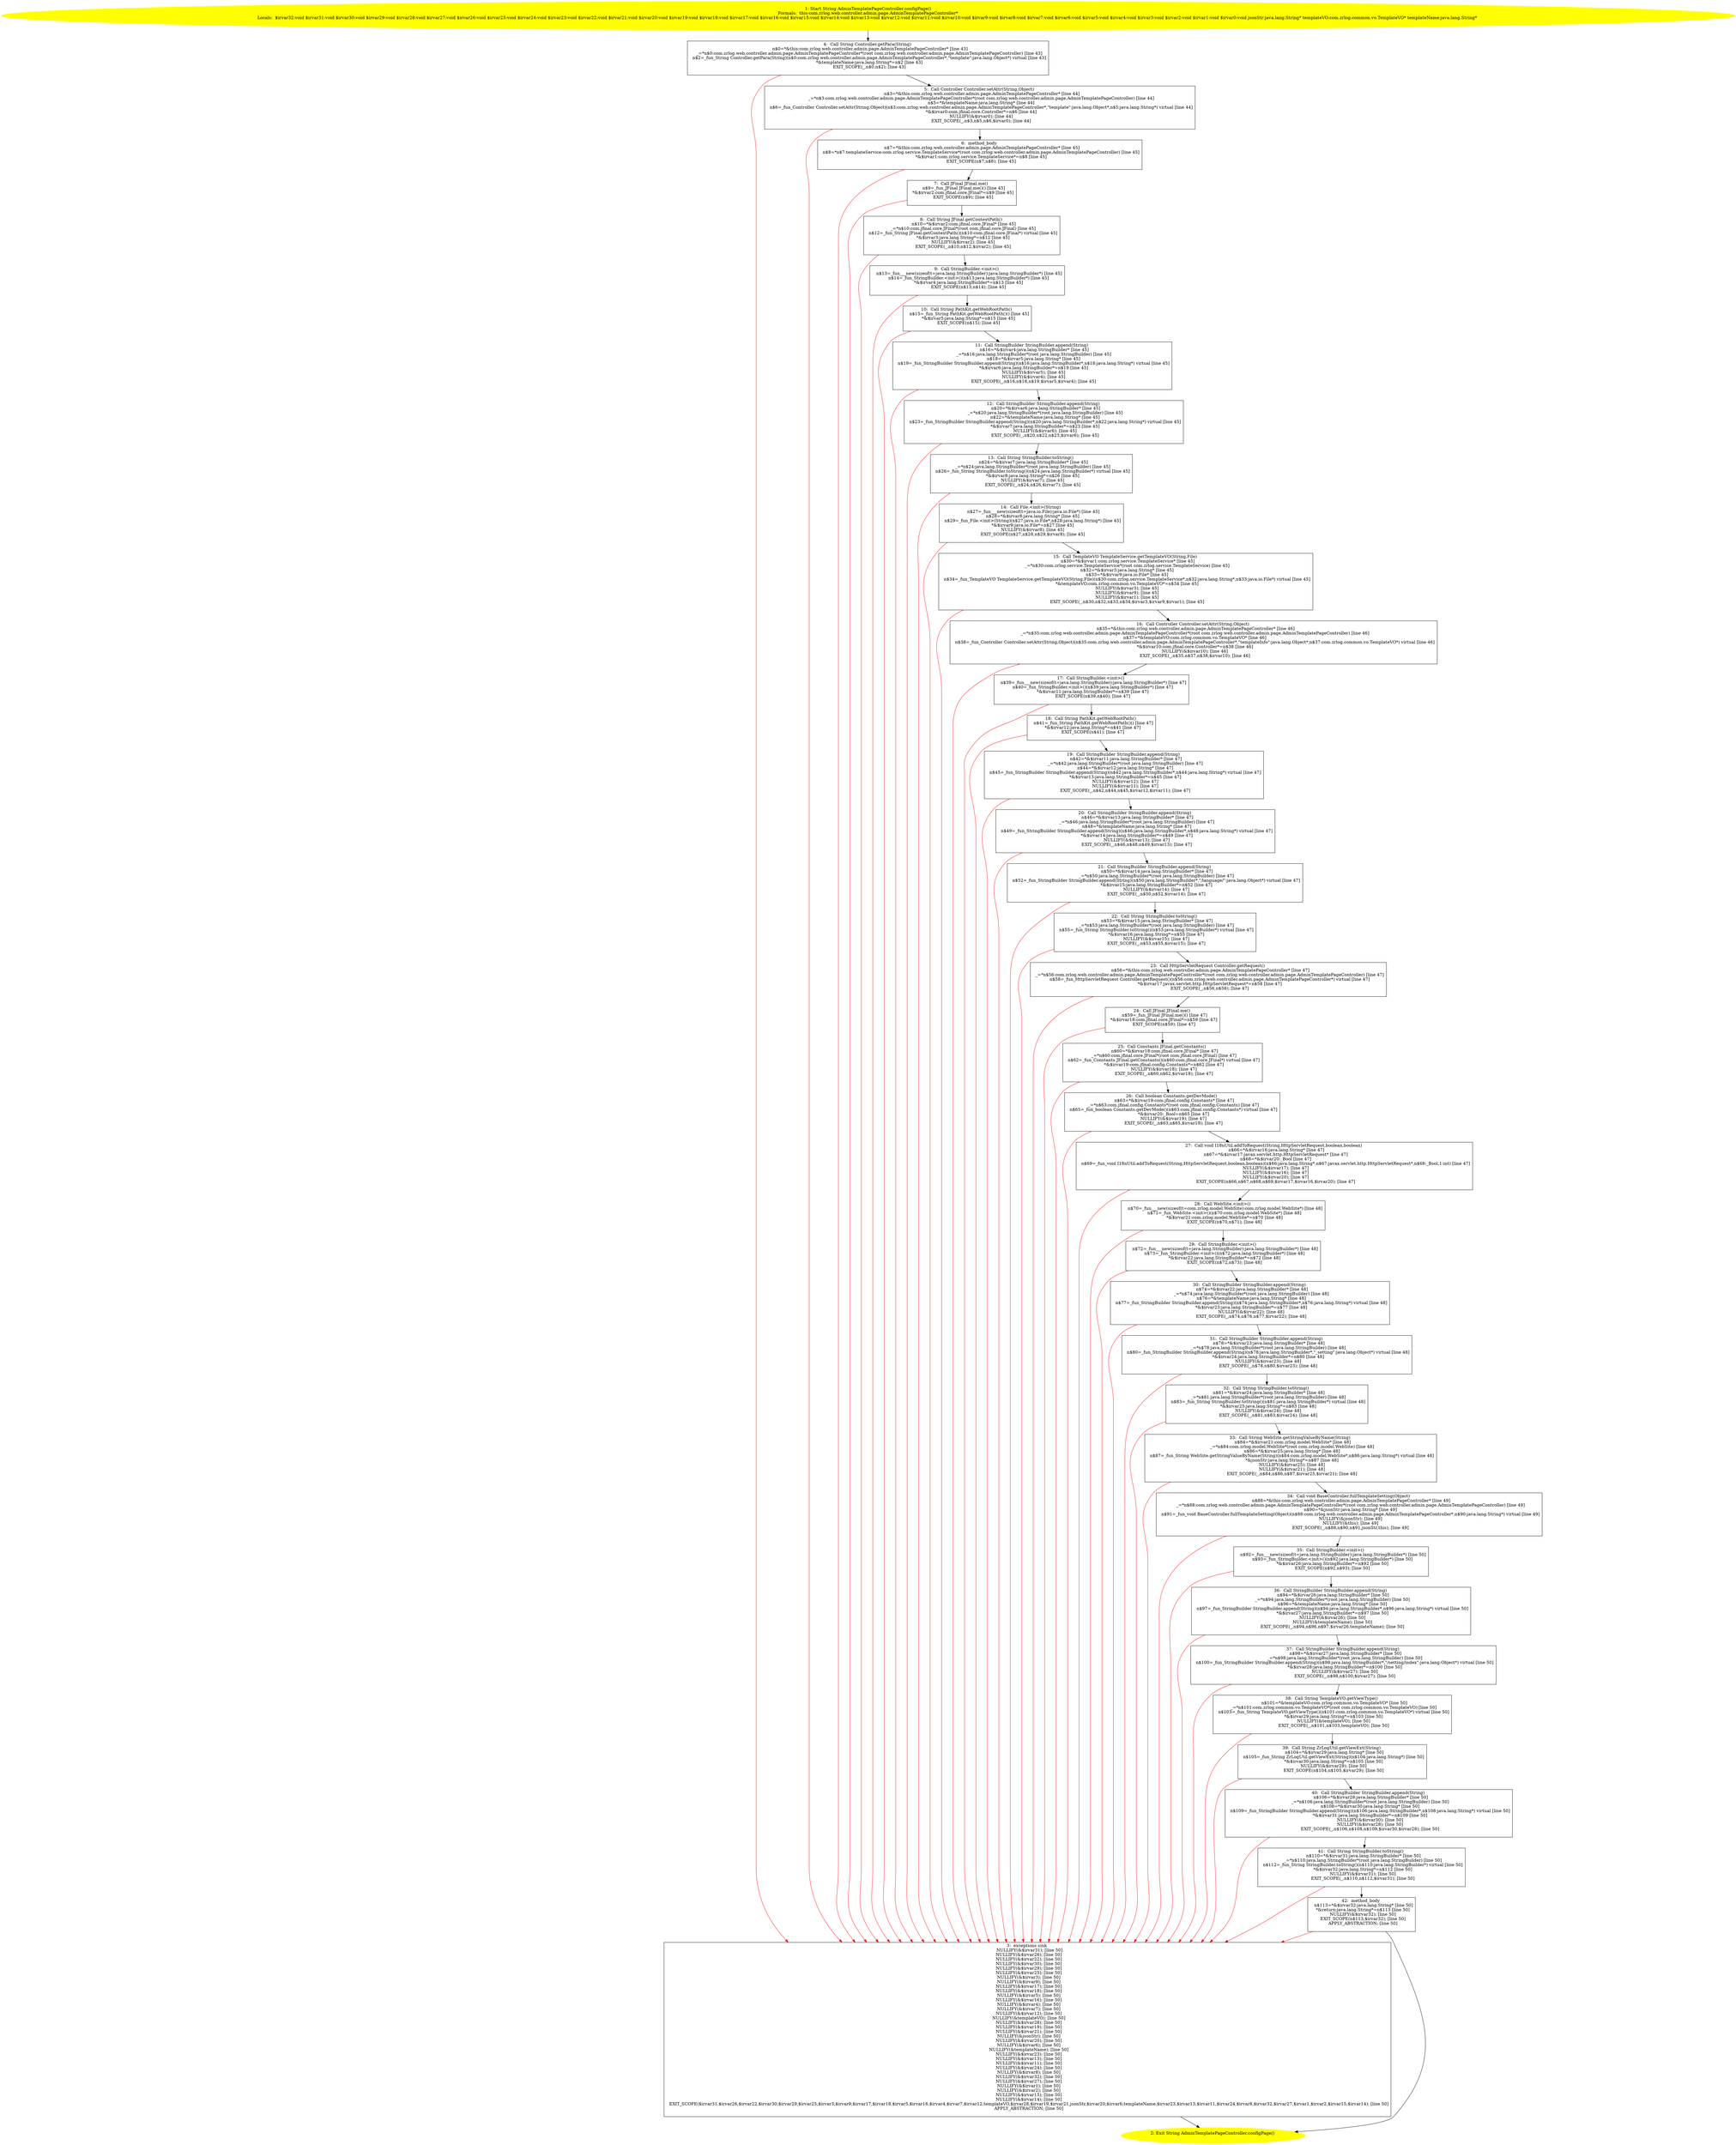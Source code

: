/* @generated */
digraph cfg {
"com.zrlog.web.controller.admin.page.AdminTemplatePageController.configPage():java.lang.String.2957a9aad2cc66a1eee06aa8bf4364f2_1" [label="1: Start String AdminTemplatePageController.configPage()\nFormals:  this:com.zrlog.web.controller.admin.page.AdminTemplatePageController*\nLocals:  $irvar32:void $irvar31:void $irvar30:void $irvar29:void $irvar28:void $irvar27:void $irvar26:void $irvar25:void $irvar24:void $irvar23:void $irvar22:void $irvar21:void $irvar20:void $irvar19:void $irvar18:void $irvar17:void $irvar16:void $irvar15:void $irvar14:void $irvar13:void $irvar12:void $irvar11:void $irvar10:void $irvar9:void $irvar8:void $irvar7:void $irvar6:void $irvar5:void $irvar4:void $irvar3:void $irvar2:void $irvar1:void $irvar0:void jsonStr:java.lang.String* templateVO:com.zrlog.common.vo.TemplateVO* templateName:java.lang.String* \n  " color=yellow style=filled]
	

	 "com.zrlog.web.controller.admin.page.AdminTemplatePageController.configPage():java.lang.String.2957a9aad2cc66a1eee06aa8bf4364f2_1" -> "com.zrlog.web.controller.admin.page.AdminTemplatePageController.configPage():java.lang.String.2957a9aad2cc66a1eee06aa8bf4364f2_4" ;
"com.zrlog.web.controller.admin.page.AdminTemplatePageController.configPage():java.lang.String.2957a9aad2cc66a1eee06aa8bf4364f2_2" [label="2: Exit String AdminTemplatePageController.configPage() \n  " color=yellow style=filled]
	

"com.zrlog.web.controller.admin.page.AdminTemplatePageController.configPage():java.lang.String.2957a9aad2cc66a1eee06aa8bf4364f2_3" [label="3:  exceptions sink \n   NULLIFY(&$irvar31); [line 50]\n  NULLIFY(&$irvar26); [line 50]\n  NULLIFY(&$irvar22); [line 50]\n  NULLIFY(&$irvar30); [line 50]\n  NULLIFY(&$irvar29); [line 50]\n  NULLIFY(&$irvar25); [line 50]\n  NULLIFY(&$irvar3); [line 50]\n  NULLIFY(&$irvar9); [line 50]\n  NULLIFY(&$irvar17); [line 50]\n  NULLIFY(&$irvar18); [line 50]\n  NULLIFY(&$irvar5); [line 50]\n  NULLIFY(&$irvar16); [line 50]\n  NULLIFY(&$irvar4); [line 50]\n  NULLIFY(&$irvar7); [line 50]\n  NULLIFY(&$irvar12); [line 50]\n  NULLIFY(&templateVO); [line 50]\n  NULLIFY(&$irvar28); [line 50]\n  NULLIFY(&$irvar19); [line 50]\n  NULLIFY(&$irvar21); [line 50]\n  NULLIFY(&jsonStr); [line 50]\n  NULLIFY(&$irvar20); [line 50]\n  NULLIFY(&$irvar6); [line 50]\n  NULLIFY(&templateName); [line 50]\n  NULLIFY(&$irvar23); [line 50]\n  NULLIFY(&$irvar13); [line 50]\n  NULLIFY(&$irvar11); [line 50]\n  NULLIFY(&$irvar24); [line 50]\n  NULLIFY(&$irvar8); [line 50]\n  NULLIFY(&$irvar32); [line 50]\n  NULLIFY(&$irvar27); [line 50]\n  NULLIFY(&$irvar1); [line 50]\n  NULLIFY(&$irvar2); [line 50]\n  NULLIFY(&$irvar15); [line 50]\n  NULLIFY(&$irvar14); [line 50]\n  EXIT_SCOPE($irvar31,$irvar26,$irvar22,$irvar30,$irvar29,$irvar25,$irvar3,$irvar9,$irvar17,$irvar18,$irvar5,$irvar16,$irvar4,$irvar7,$irvar12,templateVO,$irvar28,$irvar19,$irvar21,jsonStr,$irvar20,$irvar6,templateName,$irvar23,$irvar13,$irvar11,$irvar24,$irvar8,$irvar32,$irvar27,$irvar1,$irvar2,$irvar15,$irvar14); [line 50]\n  APPLY_ABSTRACTION; [line 50]\n " shape="box"]
	

	 "com.zrlog.web.controller.admin.page.AdminTemplatePageController.configPage():java.lang.String.2957a9aad2cc66a1eee06aa8bf4364f2_3" -> "com.zrlog.web.controller.admin.page.AdminTemplatePageController.configPage():java.lang.String.2957a9aad2cc66a1eee06aa8bf4364f2_2" ;
"com.zrlog.web.controller.admin.page.AdminTemplatePageController.configPage():java.lang.String.2957a9aad2cc66a1eee06aa8bf4364f2_4" [label="4:  Call String Controller.getPara(String) \n   n$0=*&this:com.zrlog.web.controller.admin.page.AdminTemplatePageController* [line 43]\n  _=*n$0:com.zrlog.web.controller.admin.page.AdminTemplatePageController*(root com.zrlog.web.controller.admin.page.AdminTemplatePageController) [line 43]\n  n$2=_fun_String Controller.getPara(String)(n$0:com.zrlog.web.controller.admin.page.AdminTemplatePageController*,\"template\":java.lang.Object*) virtual [line 43]\n  *&templateName:java.lang.String*=n$2 [line 43]\n  EXIT_SCOPE(_,n$0,n$2); [line 43]\n " shape="box"]
	

	 "com.zrlog.web.controller.admin.page.AdminTemplatePageController.configPage():java.lang.String.2957a9aad2cc66a1eee06aa8bf4364f2_4" -> "com.zrlog.web.controller.admin.page.AdminTemplatePageController.configPage():java.lang.String.2957a9aad2cc66a1eee06aa8bf4364f2_5" ;
	 "com.zrlog.web.controller.admin.page.AdminTemplatePageController.configPage():java.lang.String.2957a9aad2cc66a1eee06aa8bf4364f2_4" -> "com.zrlog.web.controller.admin.page.AdminTemplatePageController.configPage():java.lang.String.2957a9aad2cc66a1eee06aa8bf4364f2_3" [color="red" ];
"com.zrlog.web.controller.admin.page.AdminTemplatePageController.configPage():java.lang.String.2957a9aad2cc66a1eee06aa8bf4364f2_5" [label="5:  Call Controller Controller.setAttr(String,Object) \n   n$3=*&this:com.zrlog.web.controller.admin.page.AdminTemplatePageController* [line 44]\n  _=*n$3:com.zrlog.web.controller.admin.page.AdminTemplatePageController*(root com.zrlog.web.controller.admin.page.AdminTemplatePageController) [line 44]\n  n$5=*&templateName:java.lang.String* [line 44]\n  n$6=_fun_Controller Controller.setAttr(String,Object)(n$3:com.zrlog.web.controller.admin.page.AdminTemplatePageController*,\"template\":java.lang.Object*,n$5:java.lang.String*) virtual [line 44]\n  *&$irvar0:com.jfinal.core.Controller*=n$6 [line 44]\n  NULLIFY(&$irvar0); [line 44]\n  EXIT_SCOPE(_,n$3,n$5,n$6,$irvar0); [line 44]\n " shape="box"]
	

	 "com.zrlog.web.controller.admin.page.AdminTemplatePageController.configPage():java.lang.String.2957a9aad2cc66a1eee06aa8bf4364f2_5" -> "com.zrlog.web.controller.admin.page.AdminTemplatePageController.configPage():java.lang.String.2957a9aad2cc66a1eee06aa8bf4364f2_6" ;
	 "com.zrlog.web.controller.admin.page.AdminTemplatePageController.configPage():java.lang.String.2957a9aad2cc66a1eee06aa8bf4364f2_5" -> "com.zrlog.web.controller.admin.page.AdminTemplatePageController.configPage():java.lang.String.2957a9aad2cc66a1eee06aa8bf4364f2_3" [color="red" ];
"com.zrlog.web.controller.admin.page.AdminTemplatePageController.configPage():java.lang.String.2957a9aad2cc66a1eee06aa8bf4364f2_6" [label="6:  method_body \n   n$7=*&this:com.zrlog.web.controller.admin.page.AdminTemplatePageController* [line 45]\n  n$8=*n$7.templateService:com.zrlog.service.TemplateService*(root com.zrlog.web.controller.admin.page.AdminTemplatePageController) [line 45]\n  *&$irvar1:com.zrlog.service.TemplateService*=n$8 [line 45]\n  EXIT_SCOPE(n$7,n$8); [line 45]\n " shape="box"]
	

	 "com.zrlog.web.controller.admin.page.AdminTemplatePageController.configPage():java.lang.String.2957a9aad2cc66a1eee06aa8bf4364f2_6" -> "com.zrlog.web.controller.admin.page.AdminTemplatePageController.configPage():java.lang.String.2957a9aad2cc66a1eee06aa8bf4364f2_7" ;
	 "com.zrlog.web.controller.admin.page.AdminTemplatePageController.configPage():java.lang.String.2957a9aad2cc66a1eee06aa8bf4364f2_6" -> "com.zrlog.web.controller.admin.page.AdminTemplatePageController.configPage():java.lang.String.2957a9aad2cc66a1eee06aa8bf4364f2_3" [color="red" ];
"com.zrlog.web.controller.admin.page.AdminTemplatePageController.configPage():java.lang.String.2957a9aad2cc66a1eee06aa8bf4364f2_7" [label="7:  Call JFinal JFinal.me() \n   n$9=_fun_JFinal JFinal.me()() [line 45]\n  *&$irvar2:com.jfinal.core.JFinal*=n$9 [line 45]\n  EXIT_SCOPE(n$9); [line 45]\n " shape="box"]
	

	 "com.zrlog.web.controller.admin.page.AdminTemplatePageController.configPage():java.lang.String.2957a9aad2cc66a1eee06aa8bf4364f2_7" -> "com.zrlog.web.controller.admin.page.AdminTemplatePageController.configPage():java.lang.String.2957a9aad2cc66a1eee06aa8bf4364f2_8" ;
	 "com.zrlog.web.controller.admin.page.AdminTemplatePageController.configPage():java.lang.String.2957a9aad2cc66a1eee06aa8bf4364f2_7" -> "com.zrlog.web.controller.admin.page.AdminTemplatePageController.configPage():java.lang.String.2957a9aad2cc66a1eee06aa8bf4364f2_3" [color="red" ];
"com.zrlog.web.controller.admin.page.AdminTemplatePageController.configPage():java.lang.String.2957a9aad2cc66a1eee06aa8bf4364f2_8" [label="8:  Call String JFinal.getContextPath() \n   n$10=*&$irvar2:com.jfinal.core.JFinal* [line 45]\n  _=*n$10:com.jfinal.core.JFinal*(root com.jfinal.core.JFinal) [line 45]\n  n$12=_fun_String JFinal.getContextPath()(n$10:com.jfinal.core.JFinal*) virtual [line 45]\n  *&$irvar3:java.lang.String*=n$12 [line 45]\n  NULLIFY(&$irvar2); [line 45]\n  EXIT_SCOPE(_,n$10,n$12,$irvar2); [line 45]\n " shape="box"]
	

	 "com.zrlog.web.controller.admin.page.AdminTemplatePageController.configPage():java.lang.String.2957a9aad2cc66a1eee06aa8bf4364f2_8" -> "com.zrlog.web.controller.admin.page.AdminTemplatePageController.configPage():java.lang.String.2957a9aad2cc66a1eee06aa8bf4364f2_9" ;
	 "com.zrlog.web.controller.admin.page.AdminTemplatePageController.configPage():java.lang.String.2957a9aad2cc66a1eee06aa8bf4364f2_8" -> "com.zrlog.web.controller.admin.page.AdminTemplatePageController.configPage():java.lang.String.2957a9aad2cc66a1eee06aa8bf4364f2_3" [color="red" ];
"com.zrlog.web.controller.admin.page.AdminTemplatePageController.configPage():java.lang.String.2957a9aad2cc66a1eee06aa8bf4364f2_9" [label="9:  Call StringBuilder.<init>() \n   n$13=_fun___new(sizeof(t=java.lang.StringBuilder):java.lang.StringBuilder*) [line 45]\n  n$14=_fun_StringBuilder.<init>()(n$13:java.lang.StringBuilder*) [line 45]\n  *&$irvar4:java.lang.StringBuilder*=n$13 [line 45]\n  EXIT_SCOPE(n$13,n$14); [line 45]\n " shape="box"]
	

	 "com.zrlog.web.controller.admin.page.AdminTemplatePageController.configPage():java.lang.String.2957a9aad2cc66a1eee06aa8bf4364f2_9" -> "com.zrlog.web.controller.admin.page.AdminTemplatePageController.configPage():java.lang.String.2957a9aad2cc66a1eee06aa8bf4364f2_10" ;
	 "com.zrlog.web.controller.admin.page.AdminTemplatePageController.configPage():java.lang.String.2957a9aad2cc66a1eee06aa8bf4364f2_9" -> "com.zrlog.web.controller.admin.page.AdminTemplatePageController.configPage():java.lang.String.2957a9aad2cc66a1eee06aa8bf4364f2_3" [color="red" ];
"com.zrlog.web.controller.admin.page.AdminTemplatePageController.configPage():java.lang.String.2957a9aad2cc66a1eee06aa8bf4364f2_10" [label="10:  Call String PathKit.getWebRootPath() \n   n$15=_fun_String PathKit.getWebRootPath()() [line 45]\n  *&$irvar5:java.lang.String*=n$15 [line 45]\n  EXIT_SCOPE(n$15); [line 45]\n " shape="box"]
	

	 "com.zrlog.web.controller.admin.page.AdminTemplatePageController.configPage():java.lang.String.2957a9aad2cc66a1eee06aa8bf4364f2_10" -> "com.zrlog.web.controller.admin.page.AdminTemplatePageController.configPage():java.lang.String.2957a9aad2cc66a1eee06aa8bf4364f2_11" ;
	 "com.zrlog.web.controller.admin.page.AdminTemplatePageController.configPage():java.lang.String.2957a9aad2cc66a1eee06aa8bf4364f2_10" -> "com.zrlog.web.controller.admin.page.AdminTemplatePageController.configPage():java.lang.String.2957a9aad2cc66a1eee06aa8bf4364f2_3" [color="red" ];
"com.zrlog.web.controller.admin.page.AdminTemplatePageController.configPage():java.lang.String.2957a9aad2cc66a1eee06aa8bf4364f2_11" [label="11:  Call StringBuilder StringBuilder.append(String) \n   n$16=*&$irvar4:java.lang.StringBuilder* [line 45]\n  _=*n$16:java.lang.StringBuilder*(root java.lang.StringBuilder) [line 45]\n  n$18=*&$irvar5:java.lang.String* [line 45]\n  n$19=_fun_StringBuilder StringBuilder.append(String)(n$16:java.lang.StringBuilder*,n$18:java.lang.String*) virtual [line 45]\n  *&$irvar6:java.lang.StringBuilder*=n$19 [line 45]\n  NULLIFY(&$irvar5); [line 45]\n  NULLIFY(&$irvar4); [line 45]\n  EXIT_SCOPE(_,n$16,n$18,n$19,$irvar5,$irvar4); [line 45]\n " shape="box"]
	

	 "com.zrlog.web.controller.admin.page.AdminTemplatePageController.configPage():java.lang.String.2957a9aad2cc66a1eee06aa8bf4364f2_11" -> "com.zrlog.web.controller.admin.page.AdminTemplatePageController.configPage():java.lang.String.2957a9aad2cc66a1eee06aa8bf4364f2_12" ;
	 "com.zrlog.web.controller.admin.page.AdminTemplatePageController.configPage():java.lang.String.2957a9aad2cc66a1eee06aa8bf4364f2_11" -> "com.zrlog.web.controller.admin.page.AdminTemplatePageController.configPage():java.lang.String.2957a9aad2cc66a1eee06aa8bf4364f2_3" [color="red" ];
"com.zrlog.web.controller.admin.page.AdminTemplatePageController.configPage():java.lang.String.2957a9aad2cc66a1eee06aa8bf4364f2_12" [label="12:  Call StringBuilder StringBuilder.append(String) \n   n$20=*&$irvar6:java.lang.StringBuilder* [line 45]\n  _=*n$20:java.lang.StringBuilder*(root java.lang.StringBuilder) [line 45]\n  n$22=*&templateName:java.lang.String* [line 45]\n  n$23=_fun_StringBuilder StringBuilder.append(String)(n$20:java.lang.StringBuilder*,n$22:java.lang.String*) virtual [line 45]\n  *&$irvar7:java.lang.StringBuilder*=n$23 [line 45]\n  NULLIFY(&$irvar6); [line 45]\n  EXIT_SCOPE(_,n$20,n$22,n$23,$irvar6); [line 45]\n " shape="box"]
	

	 "com.zrlog.web.controller.admin.page.AdminTemplatePageController.configPage():java.lang.String.2957a9aad2cc66a1eee06aa8bf4364f2_12" -> "com.zrlog.web.controller.admin.page.AdminTemplatePageController.configPage():java.lang.String.2957a9aad2cc66a1eee06aa8bf4364f2_13" ;
	 "com.zrlog.web.controller.admin.page.AdminTemplatePageController.configPage():java.lang.String.2957a9aad2cc66a1eee06aa8bf4364f2_12" -> "com.zrlog.web.controller.admin.page.AdminTemplatePageController.configPage():java.lang.String.2957a9aad2cc66a1eee06aa8bf4364f2_3" [color="red" ];
"com.zrlog.web.controller.admin.page.AdminTemplatePageController.configPage():java.lang.String.2957a9aad2cc66a1eee06aa8bf4364f2_13" [label="13:  Call String StringBuilder.toString() \n   n$24=*&$irvar7:java.lang.StringBuilder* [line 45]\n  _=*n$24:java.lang.StringBuilder*(root java.lang.StringBuilder) [line 45]\n  n$26=_fun_String StringBuilder.toString()(n$24:java.lang.StringBuilder*) virtual [line 45]\n  *&$irvar8:java.lang.String*=n$26 [line 45]\n  NULLIFY(&$irvar7); [line 45]\n  EXIT_SCOPE(_,n$24,n$26,$irvar7); [line 45]\n " shape="box"]
	

	 "com.zrlog.web.controller.admin.page.AdminTemplatePageController.configPage():java.lang.String.2957a9aad2cc66a1eee06aa8bf4364f2_13" -> "com.zrlog.web.controller.admin.page.AdminTemplatePageController.configPage():java.lang.String.2957a9aad2cc66a1eee06aa8bf4364f2_14" ;
	 "com.zrlog.web.controller.admin.page.AdminTemplatePageController.configPage():java.lang.String.2957a9aad2cc66a1eee06aa8bf4364f2_13" -> "com.zrlog.web.controller.admin.page.AdminTemplatePageController.configPage():java.lang.String.2957a9aad2cc66a1eee06aa8bf4364f2_3" [color="red" ];
"com.zrlog.web.controller.admin.page.AdminTemplatePageController.configPage():java.lang.String.2957a9aad2cc66a1eee06aa8bf4364f2_14" [label="14:  Call File.<init>(String) \n   n$27=_fun___new(sizeof(t=java.io.File):java.io.File*) [line 45]\n  n$28=*&$irvar8:java.lang.String* [line 45]\n  n$29=_fun_File.<init>(String)(n$27:java.io.File*,n$28:java.lang.String*) [line 45]\n  *&$irvar9:java.io.File*=n$27 [line 45]\n  NULLIFY(&$irvar8); [line 45]\n  EXIT_SCOPE(n$27,n$28,n$29,$irvar8); [line 45]\n " shape="box"]
	

	 "com.zrlog.web.controller.admin.page.AdminTemplatePageController.configPage():java.lang.String.2957a9aad2cc66a1eee06aa8bf4364f2_14" -> "com.zrlog.web.controller.admin.page.AdminTemplatePageController.configPage():java.lang.String.2957a9aad2cc66a1eee06aa8bf4364f2_15" ;
	 "com.zrlog.web.controller.admin.page.AdminTemplatePageController.configPage():java.lang.String.2957a9aad2cc66a1eee06aa8bf4364f2_14" -> "com.zrlog.web.controller.admin.page.AdminTemplatePageController.configPage():java.lang.String.2957a9aad2cc66a1eee06aa8bf4364f2_3" [color="red" ];
"com.zrlog.web.controller.admin.page.AdminTemplatePageController.configPage():java.lang.String.2957a9aad2cc66a1eee06aa8bf4364f2_15" [label="15:  Call TemplateVO TemplateService.getTemplateVO(String,File) \n   n$30=*&$irvar1:com.zrlog.service.TemplateService* [line 45]\n  _=*n$30:com.zrlog.service.TemplateService*(root com.zrlog.service.TemplateService) [line 45]\n  n$32=*&$irvar3:java.lang.String* [line 45]\n  n$33=*&$irvar9:java.io.File* [line 45]\n  n$34=_fun_TemplateVO TemplateService.getTemplateVO(String,File)(n$30:com.zrlog.service.TemplateService*,n$32:java.lang.String*,n$33:java.io.File*) virtual [line 45]\n  *&templateVO:com.zrlog.common.vo.TemplateVO*=n$34 [line 45]\n  NULLIFY(&$irvar3); [line 45]\n  NULLIFY(&$irvar9); [line 45]\n  NULLIFY(&$irvar1); [line 45]\n  EXIT_SCOPE(_,n$30,n$32,n$33,n$34,$irvar3,$irvar9,$irvar1); [line 45]\n " shape="box"]
	

	 "com.zrlog.web.controller.admin.page.AdminTemplatePageController.configPage():java.lang.String.2957a9aad2cc66a1eee06aa8bf4364f2_15" -> "com.zrlog.web.controller.admin.page.AdminTemplatePageController.configPage():java.lang.String.2957a9aad2cc66a1eee06aa8bf4364f2_16" ;
	 "com.zrlog.web.controller.admin.page.AdminTemplatePageController.configPage():java.lang.String.2957a9aad2cc66a1eee06aa8bf4364f2_15" -> "com.zrlog.web.controller.admin.page.AdminTemplatePageController.configPage():java.lang.String.2957a9aad2cc66a1eee06aa8bf4364f2_3" [color="red" ];
"com.zrlog.web.controller.admin.page.AdminTemplatePageController.configPage():java.lang.String.2957a9aad2cc66a1eee06aa8bf4364f2_16" [label="16:  Call Controller Controller.setAttr(String,Object) \n   n$35=*&this:com.zrlog.web.controller.admin.page.AdminTemplatePageController* [line 46]\n  _=*n$35:com.zrlog.web.controller.admin.page.AdminTemplatePageController*(root com.zrlog.web.controller.admin.page.AdminTemplatePageController) [line 46]\n  n$37=*&templateVO:com.zrlog.common.vo.TemplateVO* [line 46]\n  n$38=_fun_Controller Controller.setAttr(String,Object)(n$35:com.zrlog.web.controller.admin.page.AdminTemplatePageController*,\"templateInfo\":java.lang.Object*,n$37:com.zrlog.common.vo.TemplateVO*) virtual [line 46]\n  *&$irvar10:com.jfinal.core.Controller*=n$38 [line 46]\n  NULLIFY(&$irvar10); [line 46]\n  EXIT_SCOPE(_,n$35,n$37,n$38,$irvar10); [line 46]\n " shape="box"]
	

	 "com.zrlog.web.controller.admin.page.AdminTemplatePageController.configPage():java.lang.String.2957a9aad2cc66a1eee06aa8bf4364f2_16" -> "com.zrlog.web.controller.admin.page.AdminTemplatePageController.configPage():java.lang.String.2957a9aad2cc66a1eee06aa8bf4364f2_17" ;
	 "com.zrlog.web.controller.admin.page.AdminTemplatePageController.configPage():java.lang.String.2957a9aad2cc66a1eee06aa8bf4364f2_16" -> "com.zrlog.web.controller.admin.page.AdminTemplatePageController.configPage():java.lang.String.2957a9aad2cc66a1eee06aa8bf4364f2_3" [color="red" ];
"com.zrlog.web.controller.admin.page.AdminTemplatePageController.configPage():java.lang.String.2957a9aad2cc66a1eee06aa8bf4364f2_17" [label="17:  Call StringBuilder.<init>() \n   n$39=_fun___new(sizeof(t=java.lang.StringBuilder):java.lang.StringBuilder*) [line 47]\n  n$40=_fun_StringBuilder.<init>()(n$39:java.lang.StringBuilder*) [line 47]\n  *&$irvar11:java.lang.StringBuilder*=n$39 [line 47]\n  EXIT_SCOPE(n$39,n$40); [line 47]\n " shape="box"]
	

	 "com.zrlog.web.controller.admin.page.AdminTemplatePageController.configPage():java.lang.String.2957a9aad2cc66a1eee06aa8bf4364f2_17" -> "com.zrlog.web.controller.admin.page.AdminTemplatePageController.configPage():java.lang.String.2957a9aad2cc66a1eee06aa8bf4364f2_18" ;
	 "com.zrlog.web.controller.admin.page.AdminTemplatePageController.configPage():java.lang.String.2957a9aad2cc66a1eee06aa8bf4364f2_17" -> "com.zrlog.web.controller.admin.page.AdminTemplatePageController.configPage():java.lang.String.2957a9aad2cc66a1eee06aa8bf4364f2_3" [color="red" ];
"com.zrlog.web.controller.admin.page.AdminTemplatePageController.configPage():java.lang.String.2957a9aad2cc66a1eee06aa8bf4364f2_18" [label="18:  Call String PathKit.getWebRootPath() \n   n$41=_fun_String PathKit.getWebRootPath()() [line 47]\n  *&$irvar12:java.lang.String*=n$41 [line 47]\n  EXIT_SCOPE(n$41); [line 47]\n " shape="box"]
	

	 "com.zrlog.web.controller.admin.page.AdminTemplatePageController.configPage():java.lang.String.2957a9aad2cc66a1eee06aa8bf4364f2_18" -> "com.zrlog.web.controller.admin.page.AdminTemplatePageController.configPage():java.lang.String.2957a9aad2cc66a1eee06aa8bf4364f2_19" ;
	 "com.zrlog.web.controller.admin.page.AdminTemplatePageController.configPage():java.lang.String.2957a9aad2cc66a1eee06aa8bf4364f2_18" -> "com.zrlog.web.controller.admin.page.AdminTemplatePageController.configPage():java.lang.String.2957a9aad2cc66a1eee06aa8bf4364f2_3" [color="red" ];
"com.zrlog.web.controller.admin.page.AdminTemplatePageController.configPage():java.lang.String.2957a9aad2cc66a1eee06aa8bf4364f2_19" [label="19:  Call StringBuilder StringBuilder.append(String) \n   n$42=*&$irvar11:java.lang.StringBuilder* [line 47]\n  _=*n$42:java.lang.StringBuilder*(root java.lang.StringBuilder) [line 47]\n  n$44=*&$irvar12:java.lang.String* [line 47]\n  n$45=_fun_StringBuilder StringBuilder.append(String)(n$42:java.lang.StringBuilder*,n$44:java.lang.String*) virtual [line 47]\n  *&$irvar13:java.lang.StringBuilder*=n$45 [line 47]\n  NULLIFY(&$irvar12); [line 47]\n  NULLIFY(&$irvar11); [line 47]\n  EXIT_SCOPE(_,n$42,n$44,n$45,$irvar12,$irvar11); [line 47]\n " shape="box"]
	

	 "com.zrlog.web.controller.admin.page.AdminTemplatePageController.configPage():java.lang.String.2957a9aad2cc66a1eee06aa8bf4364f2_19" -> "com.zrlog.web.controller.admin.page.AdminTemplatePageController.configPage():java.lang.String.2957a9aad2cc66a1eee06aa8bf4364f2_20" ;
	 "com.zrlog.web.controller.admin.page.AdminTemplatePageController.configPage():java.lang.String.2957a9aad2cc66a1eee06aa8bf4364f2_19" -> "com.zrlog.web.controller.admin.page.AdminTemplatePageController.configPage():java.lang.String.2957a9aad2cc66a1eee06aa8bf4364f2_3" [color="red" ];
"com.zrlog.web.controller.admin.page.AdminTemplatePageController.configPage():java.lang.String.2957a9aad2cc66a1eee06aa8bf4364f2_20" [label="20:  Call StringBuilder StringBuilder.append(String) \n   n$46=*&$irvar13:java.lang.StringBuilder* [line 47]\n  _=*n$46:java.lang.StringBuilder*(root java.lang.StringBuilder) [line 47]\n  n$48=*&templateName:java.lang.String* [line 47]\n  n$49=_fun_StringBuilder StringBuilder.append(String)(n$46:java.lang.StringBuilder*,n$48:java.lang.String*) virtual [line 47]\n  *&$irvar14:java.lang.StringBuilder*=n$49 [line 47]\n  NULLIFY(&$irvar13); [line 47]\n  EXIT_SCOPE(_,n$46,n$48,n$49,$irvar13); [line 47]\n " shape="box"]
	

	 "com.zrlog.web.controller.admin.page.AdminTemplatePageController.configPage():java.lang.String.2957a9aad2cc66a1eee06aa8bf4364f2_20" -> "com.zrlog.web.controller.admin.page.AdminTemplatePageController.configPage():java.lang.String.2957a9aad2cc66a1eee06aa8bf4364f2_21" ;
	 "com.zrlog.web.controller.admin.page.AdminTemplatePageController.configPage():java.lang.String.2957a9aad2cc66a1eee06aa8bf4364f2_20" -> "com.zrlog.web.controller.admin.page.AdminTemplatePageController.configPage():java.lang.String.2957a9aad2cc66a1eee06aa8bf4364f2_3" [color="red" ];
"com.zrlog.web.controller.admin.page.AdminTemplatePageController.configPage():java.lang.String.2957a9aad2cc66a1eee06aa8bf4364f2_21" [label="21:  Call StringBuilder StringBuilder.append(String) \n   n$50=*&$irvar14:java.lang.StringBuilder* [line 47]\n  _=*n$50:java.lang.StringBuilder*(root java.lang.StringBuilder) [line 47]\n  n$52=_fun_StringBuilder StringBuilder.append(String)(n$50:java.lang.StringBuilder*,\"/language/\":java.lang.Object*) virtual [line 47]\n  *&$irvar15:java.lang.StringBuilder*=n$52 [line 47]\n  NULLIFY(&$irvar14); [line 47]\n  EXIT_SCOPE(_,n$50,n$52,$irvar14); [line 47]\n " shape="box"]
	

	 "com.zrlog.web.controller.admin.page.AdminTemplatePageController.configPage():java.lang.String.2957a9aad2cc66a1eee06aa8bf4364f2_21" -> "com.zrlog.web.controller.admin.page.AdminTemplatePageController.configPage():java.lang.String.2957a9aad2cc66a1eee06aa8bf4364f2_22" ;
	 "com.zrlog.web.controller.admin.page.AdminTemplatePageController.configPage():java.lang.String.2957a9aad2cc66a1eee06aa8bf4364f2_21" -> "com.zrlog.web.controller.admin.page.AdminTemplatePageController.configPage():java.lang.String.2957a9aad2cc66a1eee06aa8bf4364f2_3" [color="red" ];
"com.zrlog.web.controller.admin.page.AdminTemplatePageController.configPage():java.lang.String.2957a9aad2cc66a1eee06aa8bf4364f2_22" [label="22:  Call String StringBuilder.toString() \n   n$53=*&$irvar15:java.lang.StringBuilder* [line 47]\n  _=*n$53:java.lang.StringBuilder*(root java.lang.StringBuilder) [line 47]\n  n$55=_fun_String StringBuilder.toString()(n$53:java.lang.StringBuilder*) virtual [line 47]\n  *&$irvar16:java.lang.String*=n$55 [line 47]\n  NULLIFY(&$irvar15); [line 47]\n  EXIT_SCOPE(_,n$53,n$55,$irvar15); [line 47]\n " shape="box"]
	

	 "com.zrlog.web.controller.admin.page.AdminTemplatePageController.configPage():java.lang.String.2957a9aad2cc66a1eee06aa8bf4364f2_22" -> "com.zrlog.web.controller.admin.page.AdminTemplatePageController.configPage():java.lang.String.2957a9aad2cc66a1eee06aa8bf4364f2_23" ;
	 "com.zrlog.web.controller.admin.page.AdminTemplatePageController.configPage():java.lang.String.2957a9aad2cc66a1eee06aa8bf4364f2_22" -> "com.zrlog.web.controller.admin.page.AdminTemplatePageController.configPage():java.lang.String.2957a9aad2cc66a1eee06aa8bf4364f2_3" [color="red" ];
"com.zrlog.web.controller.admin.page.AdminTemplatePageController.configPage():java.lang.String.2957a9aad2cc66a1eee06aa8bf4364f2_23" [label="23:  Call HttpServletRequest Controller.getRequest() \n   n$56=*&this:com.zrlog.web.controller.admin.page.AdminTemplatePageController* [line 47]\n  _=*n$56:com.zrlog.web.controller.admin.page.AdminTemplatePageController*(root com.zrlog.web.controller.admin.page.AdminTemplatePageController) [line 47]\n  n$58=_fun_HttpServletRequest Controller.getRequest()(n$56:com.zrlog.web.controller.admin.page.AdminTemplatePageController*) virtual [line 47]\n  *&$irvar17:javax.servlet.http.HttpServletRequest*=n$58 [line 47]\n  EXIT_SCOPE(_,n$56,n$58); [line 47]\n " shape="box"]
	

	 "com.zrlog.web.controller.admin.page.AdminTemplatePageController.configPage():java.lang.String.2957a9aad2cc66a1eee06aa8bf4364f2_23" -> "com.zrlog.web.controller.admin.page.AdminTemplatePageController.configPage():java.lang.String.2957a9aad2cc66a1eee06aa8bf4364f2_24" ;
	 "com.zrlog.web.controller.admin.page.AdminTemplatePageController.configPage():java.lang.String.2957a9aad2cc66a1eee06aa8bf4364f2_23" -> "com.zrlog.web.controller.admin.page.AdminTemplatePageController.configPage():java.lang.String.2957a9aad2cc66a1eee06aa8bf4364f2_3" [color="red" ];
"com.zrlog.web.controller.admin.page.AdminTemplatePageController.configPage():java.lang.String.2957a9aad2cc66a1eee06aa8bf4364f2_24" [label="24:  Call JFinal JFinal.me() \n   n$59=_fun_JFinal JFinal.me()() [line 47]\n  *&$irvar18:com.jfinal.core.JFinal*=n$59 [line 47]\n  EXIT_SCOPE(n$59); [line 47]\n " shape="box"]
	

	 "com.zrlog.web.controller.admin.page.AdminTemplatePageController.configPage():java.lang.String.2957a9aad2cc66a1eee06aa8bf4364f2_24" -> "com.zrlog.web.controller.admin.page.AdminTemplatePageController.configPage():java.lang.String.2957a9aad2cc66a1eee06aa8bf4364f2_25" ;
	 "com.zrlog.web.controller.admin.page.AdminTemplatePageController.configPage():java.lang.String.2957a9aad2cc66a1eee06aa8bf4364f2_24" -> "com.zrlog.web.controller.admin.page.AdminTemplatePageController.configPage():java.lang.String.2957a9aad2cc66a1eee06aa8bf4364f2_3" [color="red" ];
"com.zrlog.web.controller.admin.page.AdminTemplatePageController.configPage():java.lang.String.2957a9aad2cc66a1eee06aa8bf4364f2_25" [label="25:  Call Constants JFinal.getConstants() \n   n$60=*&$irvar18:com.jfinal.core.JFinal* [line 47]\n  _=*n$60:com.jfinal.core.JFinal*(root com.jfinal.core.JFinal) [line 47]\n  n$62=_fun_Constants JFinal.getConstants()(n$60:com.jfinal.core.JFinal*) virtual [line 47]\n  *&$irvar19:com.jfinal.config.Constants*=n$62 [line 47]\n  NULLIFY(&$irvar18); [line 47]\n  EXIT_SCOPE(_,n$60,n$62,$irvar18); [line 47]\n " shape="box"]
	

	 "com.zrlog.web.controller.admin.page.AdminTemplatePageController.configPage():java.lang.String.2957a9aad2cc66a1eee06aa8bf4364f2_25" -> "com.zrlog.web.controller.admin.page.AdminTemplatePageController.configPage():java.lang.String.2957a9aad2cc66a1eee06aa8bf4364f2_26" ;
	 "com.zrlog.web.controller.admin.page.AdminTemplatePageController.configPage():java.lang.String.2957a9aad2cc66a1eee06aa8bf4364f2_25" -> "com.zrlog.web.controller.admin.page.AdminTemplatePageController.configPage():java.lang.String.2957a9aad2cc66a1eee06aa8bf4364f2_3" [color="red" ];
"com.zrlog.web.controller.admin.page.AdminTemplatePageController.configPage():java.lang.String.2957a9aad2cc66a1eee06aa8bf4364f2_26" [label="26:  Call boolean Constants.getDevMode() \n   n$63=*&$irvar19:com.jfinal.config.Constants* [line 47]\n  _=*n$63:com.jfinal.config.Constants*(root com.jfinal.config.Constants) [line 47]\n  n$65=_fun_boolean Constants.getDevMode()(n$63:com.jfinal.config.Constants*) virtual [line 47]\n  *&$irvar20:_Bool=n$65 [line 47]\n  NULLIFY(&$irvar19); [line 47]\n  EXIT_SCOPE(_,n$63,n$65,$irvar19); [line 47]\n " shape="box"]
	

	 "com.zrlog.web.controller.admin.page.AdminTemplatePageController.configPage():java.lang.String.2957a9aad2cc66a1eee06aa8bf4364f2_26" -> "com.zrlog.web.controller.admin.page.AdminTemplatePageController.configPage():java.lang.String.2957a9aad2cc66a1eee06aa8bf4364f2_27" ;
	 "com.zrlog.web.controller.admin.page.AdminTemplatePageController.configPage():java.lang.String.2957a9aad2cc66a1eee06aa8bf4364f2_26" -> "com.zrlog.web.controller.admin.page.AdminTemplatePageController.configPage():java.lang.String.2957a9aad2cc66a1eee06aa8bf4364f2_3" [color="red" ];
"com.zrlog.web.controller.admin.page.AdminTemplatePageController.configPage():java.lang.String.2957a9aad2cc66a1eee06aa8bf4364f2_27" [label="27:  Call void I18nUtil.addToRequest(String,HttpServletRequest,boolean,boolean) \n   n$66=*&$irvar16:java.lang.String* [line 47]\n  n$67=*&$irvar17:javax.servlet.http.HttpServletRequest* [line 47]\n  n$68=*&$irvar20:_Bool [line 47]\n  n$69=_fun_void I18nUtil.addToRequest(String,HttpServletRequest,boolean,boolean)(n$66:java.lang.String*,n$67:javax.servlet.http.HttpServletRequest*,n$68:_Bool,1:int) [line 47]\n  NULLIFY(&$irvar17); [line 47]\n  NULLIFY(&$irvar16); [line 47]\n  NULLIFY(&$irvar20); [line 47]\n  EXIT_SCOPE(n$66,n$67,n$68,n$69,$irvar17,$irvar16,$irvar20); [line 47]\n " shape="box"]
	

	 "com.zrlog.web.controller.admin.page.AdminTemplatePageController.configPage():java.lang.String.2957a9aad2cc66a1eee06aa8bf4364f2_27" -> "com.zrlog.web.controller.admin.page.AdminTemplatePageController.configPage():java.lang.String.2957a9aad2cc66a1eee06aa8bf4364f2_28" ;
	 "com.zrlog.web.controller.admin.page.AdminTemplatePageController.configPage():java.lang.String.2957a9aad2cc66a1eee06aa8bf4364f2_27" -> "com.zrlog.web.controller.admin.page.AdminTemplatePageController.configPage():java.lang.String.2957a9aad2cc66a1eee06aa8bf4364f2_3" [color="red" ];
"com.zrlog.web.controller.admin.page.AdminTemplatePageController.configPage():java.lang.String.2957a9aad2cc66a1eee06aa8bf4364f2_28" [label="28:  Call WebSite.<init>() \n   n$70=_fun___new(sizeof(t=com.zrlog.model.WebSite):com.zrlog.model.WebSite*) [line 48]\n  n$71=_fun_WebSite.<init>()(n$70:com.zrlog.model.WebSite*) [line 48]\n  *&$irvar21:com.zrlog.model.WebSite*=n$70 [line 48]\n  EXIT_SCOPE(n$70,n$71); [line 48]\n " shape="box"]
	

	 "com.zrlog.web.controller.admin.page.AdminTemplatePageController.configPage():java.lang.String.2957a9aad2cc66a1eee06aa8bf4364f2_28" -> "com.zrlog.web.controller.admin.page.AdminTemplatePageController.configPage():java.lang.String.2957a9aad2cc66a1eee06aa8bf4364f2_29" ;
	 "com.zrlog.web.controller.admin.page.AdminTemplatePageController.configPage():java.lang.String.2957a9aad2cc66a1eee06aa8bf4364f2_28" -> "com.zrlog.web.controller.admin.page.AdminTemplatePageController.configPage():java.lang.String.2957a9aad2cc66a1eee06aa8bf4364f2_3" [color="red" ];
"com.zrlog.web.controller.admin.page.AdminTemplatePageController.configPage():java.lang.String.2957a9aad2cc66a1eee06aa8bf4364f2_29" [label="29:  Call StringBuilder.<init>() \n   n$72=_fun___new(sizeof(t=java.lang.StringBuilder):java.lang.StringBuilder*) [line 48]\n  n$73=_fun_StringBuilder.<init>()(n$72:java.lang.StringBuilder*) [line 48]\n  *&$irvar22:java.lang.StringBuilder*=n$72 [line 48]\n  EXIT_SCOPE(n$72,n$73); [line 48]\n " shape="box"]
	

	 "com.zrlog.web.controller.admin.page.AdminTemplatePageController.configPage():java.lang.String.2957a9aad2cc66a1eee06aa8bf4364f2_29" -> "com.zrlog.web.controller.admin.page.AdminTemplatePageController.configPage():java.lang.String.2957a9aad2cc66a1eee06aa8bf4364f2_30" ;
	 "com.zrlog.web.controller.admin.page.AdminTemplatePageController.configPage():java.lang.String.2957a9aad2cc66a1eee06aa8bf4364f2_29" -> "com.zrlog.web.controller.admin.page.AdminTemplatePageController.configPage():java.lang.String.2957a9aad2cc66a1eee06aa8bf4364f2_3" [color="red" ];
"com.zrlog.web.controller.admin.page.AdminTemplatePageController.configPage():java.lang.String.2957a9aad2cc66a1eee06aa8bf4364f2_30" [label="30:  Call StringBuilder StringBuilder.append(String) \n   n$74=*&$irvar22:java.lang.StringBuilder* [line 48]\n  _=*n$74:java.lang.StringBuilder*(root java.lang.StringBuilder) [line 48]\n  n$76=*&templateName:java.lang.String* [line 48]\n  n$77=_fun_StringBuilder StringBuilder.append(String)(n$74:java.lang.StringBuilder*,n$76:java.lang.String*) virtual [line 48]\n  *&$irvar23:java.lang.StringBuilder*=n$77 [line 48]\n  NULLIFY(&$irvar22); [line 48]\n  EXIT_SCOPE(_,n$74,n$76,n$77,$irvar22); [line 48]\n " shape="box"]
	

	 "com.zrlog.web.controller.admin.page.AdminTemplatePageController.configPage():java.lang.String.2957a9aad2cc66a1eee06aa8bf4364f2_30" -> "com.zrlog.web.controller.admin.page.AdminTemplatePageController.configPage():java.lang.String.2957a9aad2cc66a1eee06aa8bf4364f2_31" ;
	 "com.zrlog.web.controller.admin.page.AdminTemplatePageController.configPage():java.lang.String.2957a9aad2cc66a1eee06aa8bf4364f2_30" -> "com.zrlog.web.controller.admin.page.AdminTemplatePageController.configPage():java.lang.String.2957a9aad2cc66a1eee06aa8bf4364f2_3" [color="red" ];
"com.zrlog.web.controller.admin.page.AdminTemplatePageController.configPage():java.lang.String.2957a9aad2cc66a1eee06aa8bf4364f2_31" [label="31:  Call StringBuilder StringBuilder.append(String) \n   n$78=*&$irvar23:java.lang.StringBuilder* [line 48]\n  _=*n$78:java.lang.StringBuilder*(root java.lang.StringBuilder) [line 48]\n  n$80=_fun_StringBuilder StringBuilder.append(String)(n$78:java.lang.StringBuilder*,\"_setting\":java.lang.Object*) virtual [line 48]\n  *&$irvar24:java.lang.StringBuilder*=n$80 [line 48]\n  NULLIFY(&$irvar23); [line 48]\n  EXIT_SCOPE(_,n$78,n$80,$irvar23); [line 48]\n " shape="box"]
	

	 "com.zrlog.web.controller.admin.page.AdminTemplatePageController.configPage():java.lang.String.2957a9aad2cc66a1eee06aa8bf4364f2_31" -> "com.zrlog.web.controller.admin.page.AdminTemplatePageController.configPage():java.lang.String.2957a9aad2cc66a1eee06aa8bf4364f2_32" ;
	 "com.zrlog.web.controller.admin.page.AdminTemplatePageController.configPage():java.lang.String.2957a9aad2cc66a1eee06aa8bf4364f2_31" -> "com.zrlog.web.controller.admin.page.AdminTemplatePageController.configPage():java.lang.String.2957a9aad2cc66a1eee06aa8bf4364f2_3" [color="red" ];
"com.zrlog.web.controller.admin.page.AdminTemplatePageController.configPage():java.lang.String.2957a9aad2cc66a1eee06aa8bf4364f2_32" [label="32:  Call String StringBuilder.toString() \n   n$81=*&$irvar24:java.lang.StringBuilder* [line 48]\n  _=*n$81:java.lang.StringBuilder*(root java.lang.StringBuilder) [line 48]\n  n$83=_fun_String StringBuilder.toString()(n$81:java.lang.StringBuilder*) virtual [line 48]\n  *&$irvar25:java.lang.String*=n$83 [line 48]\n  NULLIFY(&$irvar24); [line 48]\n  EXIT_SCOPE(_,n$81,n$83,$irvar24); [line 48]\n " shape="box"]
	

	 "com.zrlog.web.controller.admin.page.AdminTemplatePageController.configPage():java.lang.String.2957a9aad2cc66a1eee06aa8bf4364f2_32" -> "com.zrlog.web.controller.admin.page.AdminTemplatePageController.configPage():java.lang.String.2957a9aad2cc66a1eee06aa8bf4364f2_33" ;
	 "com.zrlog.web.controller.admin.page.AdminTemplatePageController.configPage():java.lang.String.2957a9aad2cc66a1eee06aa8bf4364f2_32" -> "com.zrlog.web.controller.admin.page.AdminTemplatePageController.configPage():java.lang.String.2957a9aad2cc66a1eee06aa8bf4364f2_3" [color="red" ];
"com.zrlog.web.controller.admin.page.AdminTemplatePageController.configPage():java.lang.String.2957a9aad2cc66a1eee06aa8bf4364f2_33" [label="33:  Call String WebSite.getStringValueByName(String) \n   n$84=*&$irvar21:com.zrlog.model.WebSite* [line 48]\n  _=*n$84:com.zrlog.model.WebSite*(root com.zrlog.model.WebSite) [line 48]\n  n$86=*&$irvar25:java.lang.String* [line 48]\n  n$87=_fun_String WebSite.getStringValueByName(String)(n$84:com.zrlog.model.WebSite*,n$86:java.lang.String*) virtual [line 48]\n  *&jsonStr:java.lang.String*=n$87 [line 48]\n  NULLIFY(&$irvar25); [line 48]\n  NULLIFY(&$irvar21); [line 48]\n  EXIT_SCOPE(_,n$84,n$86,n$87,$irvar25,$irvar21); [line 48]\n " shape="box"]
	

	 "com.zrlog.web.controller.admin.page.AdminTemplatePageController.configPage():java.lang.String.2957a9aad2cc66a1eee06aa8bf4364f2_33" -> "com.zrlog.web.controller.admin.page.AdminTemplatePageController.configPage():java.lang.String.2957a9aad2cc66a1eee06aa8bf4364f2_34" ;
	 "com.zrlog.web.controller.admin.page.AdminTemplatePageController.configPage():java.lang.String.2957a9aad2cc66a1eee06aa8bf4364f2_33" -> "com.zrlog.web.controller.admin.page.AdminTemplatePageController.configPage():java.lang.String.2957a9aad2cc66a1eee06aa8bf4364f2_3" [color="red" ];
"com.zrlog.web.controller.admin.page.AdminTemplatePageController.configPage():java.lang.String.2957a9aad2cc66a1eee06aa8bf4364f2_34" [label="34:  Call void BaseController.fullTemplateSetting(Object) \n   n$88=*&this:com.zrlog.web.controller.admin.page.AdminTemplatePageController* [line 49]\n  _=*n$88:com.zrlog.web.controller.admin.page.AdminTemplatePageController*(root com.zrlog.web.controller.admin.page.AdminTemplatePageController) [line 49]\n  n$90=*&jsonStr:java.lang.String* [line 49]\n  n$91=_fun_void BaseController.fullTemplateSetting(Object)(n$88:com.zrlog.web.controller.admin.page.AdminTemplatePageController*,n$90:java.lang.String*) virtual [line 49]\n  NULLIFY(&jsonStr); [line 49]\n  NULLIFY(&this); [line 49]\n  EXIT_SCOPE(_,n$88,n$90,n$91,jsonStr,this); [line 49]\n " shape="box"]
	

	 "com.zrlog.web.controller.admin.page.AdminTemplatePageController.configPage():java.lang.String.2957a9aad2cc66a1eee06aa8bf4364f2_34" -> "com.zrlog.web.controller.admin.page.AdminTemplatePageController.configPage():java.lang.String.2957a9aad2cc66a1eee06aa8bf4364f2_35" ;
	 "com.zrlog.web.controller.admin.page.AdminTemplatePageController.configPage():java.lang.String.2957a9aad2cc66a1eee06aa8bf4364f2_34" -> "com.zrlog.web.controller.admin.page.AdminTemplatePageController.configPage():java.lang.String.2957a9aad2cc66a1eee06aa8bf4364f2_3" [color="red" ];
"com.zrlog.web.controller.admin.page.AdminTemplatePageController.configPage():java.lang.String.2957a9aad2cc66a1eee06aa8bf4364f2_35" [label="35:  Call StringBuilder.<init>() \n   n$92=_fun___new(sizeof(t=java.lang.StringBuilder):java.lang.StringBuilder*) [line 50]\n  n$93=_fun_StringBuilder.<init>()(n$92:java.lang.StringBuilder*) [line 50]\n  *&$irvar26:java.lang.StringBuilder*=n$92 [line 50]\n  EXIT_SCOPE(n$92,n$93); [line 50]\n " shape="box"]
	

	 "com.zrlog.web.controller.admin.page.AdminTemplatePageController.configPage():java.lang.String.2957a9aad2cc66a1eee06aa8bf4364f2_35" -> "com.zrlog.web.controller.admin.page.AdminTemplatePageController.configPage():java.lang.String.2957a9aad2cc66a1eee06aa8bf4364f2_36" ;
	 "com.zrlog.web.controller.admin.page.AdminTemplatePageController.configPage():java.lang.String.2957a9aad2cc66a1eee06aa8bf4364f2_35" -> "com.zrlog.web.controller.admin.page.AdminTemplatePageController.configPage():java.lang.String.2957a9aad2cc66a1eee06aa8bf4364f2_3" [color="red" ];
"com.zrlog.web.controller.admin.page.AdminTemplatePageController.configPage():java.lang.String.2957a9aad2cc66a1eee06aa8bf4364f2_36" [label="36:  Call StringBuilder StringBuilder.append(String) \n   n$94=*&$irvar26:java.lang.StringBuilder* [line 50]\n  _=*n$94:java.lang.StringBuilder*(root java.lang.StringBuilder) [line 50]\n  n$96=*&templateName:java.lang.String* [line 50]\n  n$97=_fun_StringBuilder StringBuilder.append(String)(n$94:java.lang.StringBuilder*,n$96:java.lang.String*) virtual [line 50]\n  *&$irvar27:java.lang.StringBuilder*=n$97 [line 50]\n  NULLIFY(&$irvar26); [line 50]\n  NULLIFY(&templateName); [line 50]\n  EXIT_SCOPE(_,n$94,n$96,n$97,$irvar26,templateName); [line 50]\n " shape="box"]
	

	 "com.zrlog.web.controller.admin.page.AdminTemplatePageController.configPage():java.lang.String.2957a9aad2cc66a1eee06aa8bf4364f2_36" -> "com.zrlog.web.controller.admin.page.AdminTemplatePageController.configPage():java.lang.String.2957a9aad2cc66a1eee06aa8bf4364f2_37" ;
	 "com.zrlog.web.controller.admin.page.AdminTemplatePageController.configPage():java.lang.String.2957a9aad2cc66a1eee06aa8bf4364f2_36" -> "com.zrlog.web.controller.admin.page.AdminTemplatePageController.configPage():java.lang.String.2957a9aad2cc66a1eee06aa8bf4364f2_3" [color="red" ];
"com.zrlog.web.controller.admin.page.AdminTemplatePageController.configPage():java.lang.String.2957a9aad2cc66a1eee06aa8bf4364f2_37" [label="37:  Call StringBuilder StringBuilder.append(String) \n   n$98=*&$irvar27:java.lang.StringBuilder* [line 50]\n  _=*n$98:java.lang.StringBuilder*(root java.lang.StringBuilder) [line 50]\n  n$100=_fun_StringBuilder StringBuilder.append(String)(n$98:java.lang.StringBuilder*,\"/setting/index\":java.lang.Object*) virtual [line 50]\n  *&$irvar28:java.lang.StringBuilder*=n$100 [line 50]\n  NULLIFY(&$irvar27); [line 50]\n  EXIT_SCOPE(_,n$98,n$100,$irvar27); [line 50]\n " shape="box"]
	

	 "com.zrlog.web.controller.admin.page.AdminTemplatePageController.configPage():java.lang.String.2957a9aad2cc66a1eee06aa8bf4364f2_37" -> "com.zrlog.web.controller.admin.page.AdminTemplatePageController.configPage():java.lang.String.2957a9aad2cc66a1eee06aa8bf4364f2_38" ;
	 "com.zrlog.web.controller.admin.page.AdminTemplatePageController.configPage():java.lang.String.2957a9aad2cc66a1eee06aa8bf4364f2_37" -> "com.zrlog.web.controller.admin.page.AdminTemplatePageController.configPage():java.lang.String.2957a9aad2cc66a1eee06aa8bf4364f2_3" [color="red" ];
"com.zrlog.web.controller.admin.page.AdminTemplatePageController.configPage():java.lang.String.2957a9aad2cc66a1eee06aa8bf4364f2_38" [label="38:  Call String TemplateVO.getViewType() \n   n$101=*&templateVO:com.zrlog.common.vo.TemplateVO* [line 50]\n  _=*n$101:com.zrlog.common.vo.TemplateVO*(root com.zrlog.common.vo.TemplateVO) [line 50]\n  n$103=_fun_String TemplateVO.getViewType()(n$101:com.zrlog.common.vo.TemplateVO*) virtual [line 50]\n  *&$irvar29:java.lang.String*=n$103 [line 50]\n  NULLIFY(&templateVO); [line 50]\n  EXIT_SCOPE(_,n$101,n$103,templateVO); [line 50]\n " shape="box"]
	

	 "com.zrlog.web.controller.admin.page.AdminTemplatePageController.configPage():java.lang.String.2957a9aad2cc66a1eee06aa8bf4364f2_38" -> "com.zrlog.web.controller.admin.page.AdminTemplatePageController.configPage():java.lang.String.2957a9aad2cc66a1eee06aa8bf4364f2_39" ;
	 "com.zrlog.web.controller.admin.page.AdminTemplatePageController.configPage():java.lang.String.2957a9aad2cc66a1eee06aa8bf4364f2_38" -> "com.zrlog.web.controller.admin.page.AdminTemplatePageController.configPage():java.lang.String.2957a9aad2cc66a1eee06aa8bf4364f2_3" [color="red" ];
"com.zrlog.web.controller.admin.page.AdminTemplatePageController.configPage():java.lang.String.2957a9aad2cc66a1eee06aa8bf4364f2_39" [label="39:  Call String ZrLogUtil.getViewExt(String) \n   n$104=*&$irvar29:java.lang.String* [line 50]\n  n$105=_fun_String ZrLogUtil.getViewExt(String)(n$104:java.lang.String*) [line 50]\n  *&$irvar30:java.lang.String*=n$105 [line 50]\n  NULLIFY(&$irvar29); [line 50]\n  EXIT_SCOPE(n$104,n$105,$irvar29); [line 50]\n " shape="box"]
	

	 "com.zrlog.web.controller.admin.page.AdminTemplatePageController.configPage():java.lang.String.2957a9aad2cc66a1eee06aa8bf4364f2_39" -> "com.zrlog.web.controller.admin.page.AdminTemplatePageController.configPage():java.lang.String.2957a9aad2cc66a1eee06aa8bf4364f2_40" ;
	 "com.zrlog.web.controller.admin.page.AdminTemplatePageController.configPage():java.lang.String.2957a9aad2cc66a1eee06aa8bf4364f2_39" -> "com.zrlog.web.controller.admin.page.AdminTemplatePageController.configPage():java.lang.String.2957a9aad2cc66a1eee06aa8bf4364f2_3" [color="red" ];
"com.zrlog.web.controller.admin.page.AdminTemplatePageController.configPage():java.lang.String.2957a9aad2cc66a1eee06aa8bf4364f2_40" [label="40:  Call StringBuilder StringBuilder.append(String) \n   n$106=*&$irvar28:java.lang.StringBuilder* [line 50]\n  _=*n$106:java.lang.StringBuilder*(root java.lang.StringBuilder) [line 50]\n  n$108=*&$irvar30:java.lang.String* [line 50]\n  n$109=_fun_StringBuilder StringBuilder.append(String)(n$106:java.lang.StringBuilder*,n$108:java.lang.String*) virtual [line 50]\n  *&$irvar31:java.lang.StringBuilder*=n$109 [line 50]\n  NULLIFY(&$irvar30); [line 50]\n  NULLIFY(&$irvar28); [line 50]\n  EXIT_SCOPE(_,n$106,n$108,n$109,$irvar30,$irvar28); [line 50]\n " shape="box"]
	

	 "com.zrlog.web.controller.admin.page.AdminTemplatePageController.configPage():java.lang.String.2957a9aad2cc66a1eee06aa8bf4364f2_40" -> "com.zrlog.web.controller.admin.page.AdminTemplatePageController.configPage():java.lang.String.2957a9aad2cc66a1eee06aa8bf4364f2_41" ;
	 "com.zrlog.web.controller.admin.page.AdminTemplatePageController.configPage():java.lang.String.2957a9aad2cc66a1eee06aa8bf4364f2_40" -> "com.zrlog.web.controller.admin.page.AdminTemplatePageController.configPage():java.lang.String.2957a9aad2cc66a1eee06aa8bf4364f2_3" [color="red" ];
"com.zrlog.web.controller.admin.page.AdminTemplatePageController.configPage():java.lang.String.2957a9aad2cc66a1eee06aa8bf4364f2_41" [label="41:  Call String StringBuilder.toString() \n   n$110=*&$irvar31:java.lang.StringBuilder* [line 50]\n  _=*n$110:java.lang.StringBuilder*(root java.lang.StringBuilder) [line 50]\n  n$112=_fun_String StringBuilder.toString()(n$110:java.lang.StringBuilder*) virtual [line 50]\n  *&$irvar32:java.lang.String*=n$112 [line 50]\n  NULLIFY(&$irvar31); [line 50]\n  EXIT_SCOPE(_,n$110,n$112,$irvar31); [line 50]\n " shape="box"]
	

	 "com.zrlog.web.controller.admin.page.AdminTemplatePageController.configPage():java.lang.String.2957a9aad2cc66a1eee06aa8bf4364f2_41" -> "com.zrlog.web.controller.admin.page.AdminTemplatePageController.configPage():java.lang.String.2957a9aad2cc66a1eee06aa8bf4364f2_42" ;
	 "com.zrlog.web.controller.admin.page.AdminTemplatePageController.configPage():java.lang.String.2957a9aad2cc66a1eee06aa8bf4364f2_41" -> "com.zrlog.web.controller.admin.page.AdminTemplatePageController.configPage():java.lang.String.2957a9aad2cc66a1eee06aa8bf4364f2_3" [color="red" ];
"com.zrlog.web.controller.admin.page.AdminTemplatePageController.configPage():java.lang.String.2957a9aad2cc66a1eee06aa8bf4364f2_42" [label="42:  method_body \n   n$113=*&$irvar32:java.lang.String* [line 50]\n  *&return:java.lang.String*=n$113 [line 50]\n  NULLIFY(&$irvar32); [line 50]\n  EXIT_SCOPE(n$113,$irvar32); [line 50]\n  APPLY_ABSTRACTION; [line 50]\n " shape="box"]
	

	 "com.zrlog.web.controller.admin.page.AdminTemplatePageController.configPage():java.lang.String.2957a9aad2cc66a1eee06aa8bf4364f2_42" -> "com.zrlog.web.controller.admin.page.AdminTemplatePageController.configPage():java.lang.String.2957a9aad2cc66a1eee06aa8bf4364f2_2" ;
	 "com.zrlog.web.controller.admin.page.AdminTemplatePageController.configPage():java.lang.String.2957a9aad2cc66a1eee06aa8bf4364f2_42" -> "com.zrlog.web.controller.admin.page.AdminTemplatePageController.configPage():java.lang.String.2957a9aad2cc66a1eee06aa8bf4364f2_3" [color="red" ];
}
